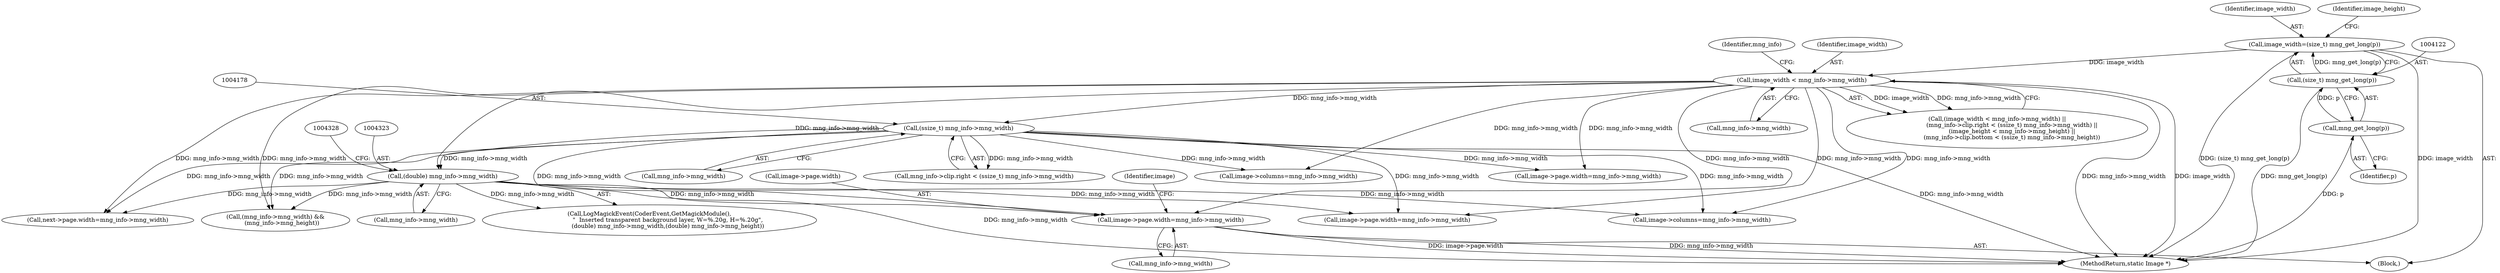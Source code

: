 digraph "0_ImageMagick_9eedb5660f1704cde8e8cd784c5c2a09dd2fd60f_0@pointer" {
"1004599" [label="(Call,image->page.width=mng_info->mng_width)"];
"1004165" [label="(Call,image_width < mng_info->mng_width)"];
"1004119" [label="(Call,image_width=(size_t) mng_get_long(p))"];
"1004121" [label="(Call,(size_t) mng_get_long(p))"];
"1004123" [label="(Call,mng_get_long(p))"];
"1004177" [label="(Call,(ssize_t) mng_info->mng_width)"];
"1004322" [label="(Call,(double) mng_info->mng_width)"];
"1004605" [label="(Call,mng_info->mng_width)"];
"1007374" [label="(MethodReturn,static Image *)"];
"1004322" [label="(Call,(double) mng_info->mng_width)"];
"1004124" [label="(Identifier,p)"];
"1000424" [label="(Block,)"];
"1004171" [label="(Call,mng_info->clip.right < (ssize_t) mng_info->mng_width)"];
"1004600" [label="(Call,image->page.width)"];
"1004324" [label="(Call,mng_info->mng_width)"];
"1007193" [label="(Call,next->page.width=mng_info->mng_width)"];
"1004165" [label="(Call,image_width < mng_info->mng_width)"];
"1004166" [label="(Identifier,image_width)"];
"1004611" [label="(Identifier,image)"];
"1004174" [label="(Identifier,mng_info)"];
"1006699" [label="(Call,(mng_info->mng_width) &&\n       (mng_info->mng_height))"];
"1004120" [label="(Identifier,image_width)"];
"1004167" [label="(Call,mng_info->mng_width)"];
"1004123" [label="(Call,mng_get_long(p))"];
"1006753" [label="(Call,image->columns=mng_info->mng_width)"];
"1004119" [label="(Call,image_width=(size_t) mng_get_long(p))"];
"1004177" [label="(Call,(ssize_t) mng_info->mng_width)"];
"1004126" [label="(Identifier,image_height)"];
"1004257" [label="(Call,image->columns=mng_info->mng_width)"];
"1004271" [label="(Call,image->page.width=mng_info->mng_width)"];
"1004318" [label="(Call,LogMagickEvent(CoderEvent,GetMagickModule(),\n                    \"  Inserted transparent background layer, W=%.20g, H=%.20g\",\n                    (double) mng_info->mng_width,(double) mng_info->mng_height))"];
"1004179" [label="(Call,mng_info->mng_width)"];
"1004164" [label="(Call,(image_width < mng_info->mng_width) ||\n                (mng_info->clip.right < (ssize_t) mng_info->mng_width) ||\n                (image_height < mng_info->mng_height) ||\n                (mng_info->clip.bottom < (ssize_t) mng_info->mng_height))"];
"1006767" [label="(Call,image->page.width=mng_info->mng_width)"];
"1004121" [label="(Call,(size_t) mng_get_long(p))"];
"1004599" [label="(Call,image->page.width=mng_info->mng_width)"];
"1004599" -> "1000424"  [label="AST: "];
"1004599" -> "1004605"  [label="CFG: "];
"1004600" -> "1004599"  [label="AST: "];
"1004605" -> "1004599"  [label="AST: "];
"1004611" -> "1004599"  [label="CFG: "];
"1004599" -> "1007374"  [label="DDG: mng_info->mng_width"];
"1004599" -> "1007374"  [label="DDG: image->page.width"];
"1004165" -> "1004599"  [label="DDG: mng_info->mng_width"];
"1004177" -> "1004599"  [label="DDG: mng_info->mng_width"];
"1004322" -> "1004599"  [label="DDG: mng_info->mng_width"];
"1004165" -> "1004164"  [label="AST: "];
"1004165" -> "1004167"  [label="CFG: "];
"1004166" -> "1004165"  [label="AST: "];
"1004167" -> "1004165"  [label="AST: "];
"1004174" -> "1004165"  [label="CFG: "];
"1004164" -> "1004165"  [label="CFG: "];
"1004165" -> "1007374"  [label="DDG: mng_info->mng_width"];
"1004165" -> "1007374"  [label="DDG: image_width"];
"1004165" -> "1004164"  [label="DDG: image_width"];
"1004165" -> "1004164"  [label="DDG: mng_info->mng_width"];
"1004119" -> "1004165"  [label="DDG: image_width"];
"1004165" -> "1004177"  [label="DDG: mng_info->mng_width"];
"1004165" -> "1004257"  [label="DDG: mng_info->mng_width"];
"1004165" -> "1004271"  [label="DDG: mng_info->mng_width"];
"1004165" -> "1004322"  [label="DDG: mng_info->mng_width"];
"1004165" -> "1006699"  [label="DDG: mng_info->mng_width"];
"1004165" -> "1006753"  [label="DDG: mng_info->mng_width"];
"1004165" -> "1006767"  [label="DDG: mng_info->mng_width"];
"1004165" -> "1007193"  [label="DDG: mng_info->mng_width"];
"1004119" -> "1000424"  [label="AST: "];
"1004119" -> "1004121"  [label="CFG: "];
"1004120" -> "1004119"  [label="AST: "];
"1004121" -> "1004119"  [label="AST: "];
"1004126" -> "1004119"  [label="CFG: "];
"1004119" -> "1007374"  [label="DDG: image_width"];
"1004119" -> "1007374"  [label="DDG: (size_t) mng_get_long(p)"];
"1004121" -> "1004119"  [label="DDG: mng_get_long(p)"];
"1004121" -> "1004123"  [label="CFG: "];
"1004122" -> "1004121"  [label="AST: "];
"1004123" -> "1004121"  [label="AST: "];
"1004121" -> "1007374"  [label="DDG: mng_get_long(p)"];
"1004123" -> "1004121"  [label="DDG: p"];
"1004123" -> "1004124"  [label="CFG: "];
"1004124" -> "1004123"  [label="AST: "];
"1004123" -> "1007374"  [label="DDG: p"];
"1004177" -> "1004171"  [label="AST: "];
"1004177" -> "1004179"  [label="CFG: "];
"1004178" -> "1004177"  [label="AST: "];
"1004179" -> "1004177"  [label="AST: "];
"1004171" -> "1004177"  [label="CFG: "];
"1004177" -> "1007374"  [label="DDG: mng_info->mng_width"];
"1004177" -> "1004171"  [label="DDG: mng_info->mng_width"];
"1004177" -> "1004257"  [label="DDG: mng_info->mng_width"];
"1004177" -> "1004271"  [label="DDG: mng_info->mng_width"];
"1004177" -> "1004322"  [label="DDG: mng_info->mng_width"];
"1004177" -> "1006699"  [label="DDG: mng_info->mng_width"];
"1004177" -> "1006753"  [label="DDG: mng_info->mng_width"];
"1004177" -> "1006767"  [label="DDG: mng_info->mng_width"];
"1004177" -> "1007193"  [label="DDG: mng_info->mng_width"];
"1004322" -> "1004318"  [label="AST: "];
"1004322" -> "1004324"  [label="CFG: "];
"1004323" -> "1004322"  [label="AST: "];
"1004324" -> "1004322"  [label="AST: "];
"1004328" -> "1004322"  [label="CFG: "];
"1004322" -> "1007374"  [label="DDG: mng_info->mng_width"];
"1004322" -> "1004318"  [label="DDG: mng_info->mng_width"];
"1004322" -> "1006699"  [label="DDG: mng_info->mng_width"];
"1004322" -> "1006753"  [label="DDG: mng_info->mng_width"];
"1004322" -> "1006767"  [label="DDG: mng_info->mng_width"];
"1004322" -> "1007193"  [label="DDG: mng_info->mng_width"];
}

